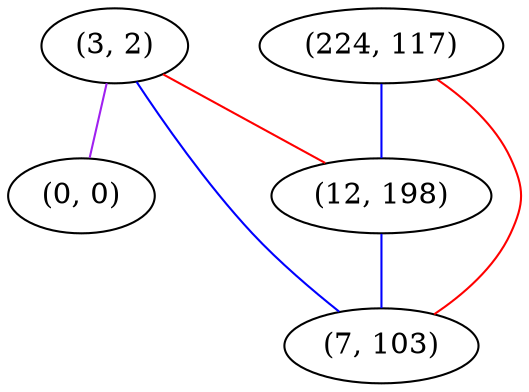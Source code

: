 graph "" {
"(3, 2)";
"(0, 0)";
"(224, 117)";
"(12, 198)";
"(7, 103)";
"(3, 2)" -- "(0, 0)"  [color=purple, key=0, weight=4];
"(3, 2)" -- "(12, 198)"  [color=red, key=0, weight=1];
"(3, 2)" -- "(7, 103)"  [color=blue, key=0, weight=3];
"(224, 117)" -- "(7, 103)"  [color=red, key=0, weight=1];
"(224, 117)" -- "(12, 198)"  [color=blue, key=0, weight=3];
"(12, 198)" -- "(7, 103)"  [color=blue, key=0, weight=3];
}
